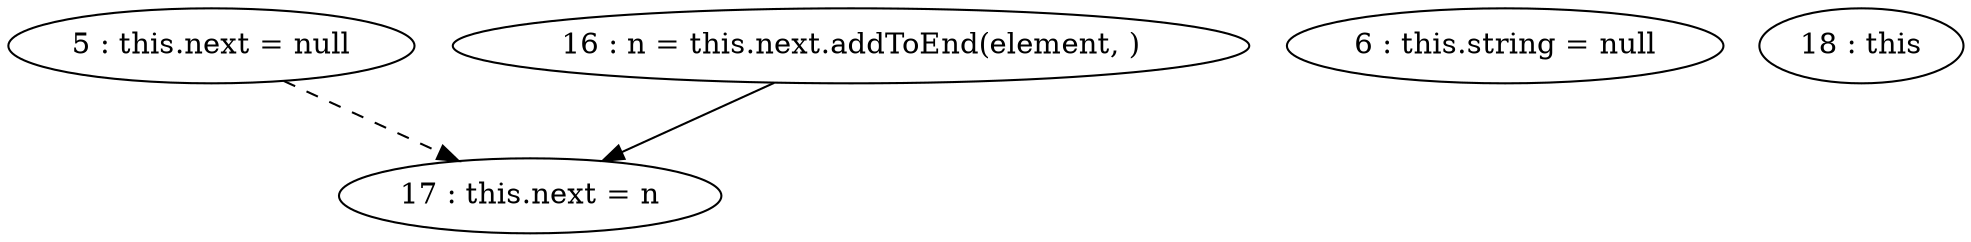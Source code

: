 digraph G {
"5 : this.next = null"
"5 : this.next = null" -> "17 : this.next = n" [style=dashed]
"6 : this.string = null"
"16 : n = this.next.addToEnd(element, )"
"16 : n = this.next.addToEnd(element, )" -> "17 : this.next = n"
"17 : this.next = n"
"18 : this"
}
